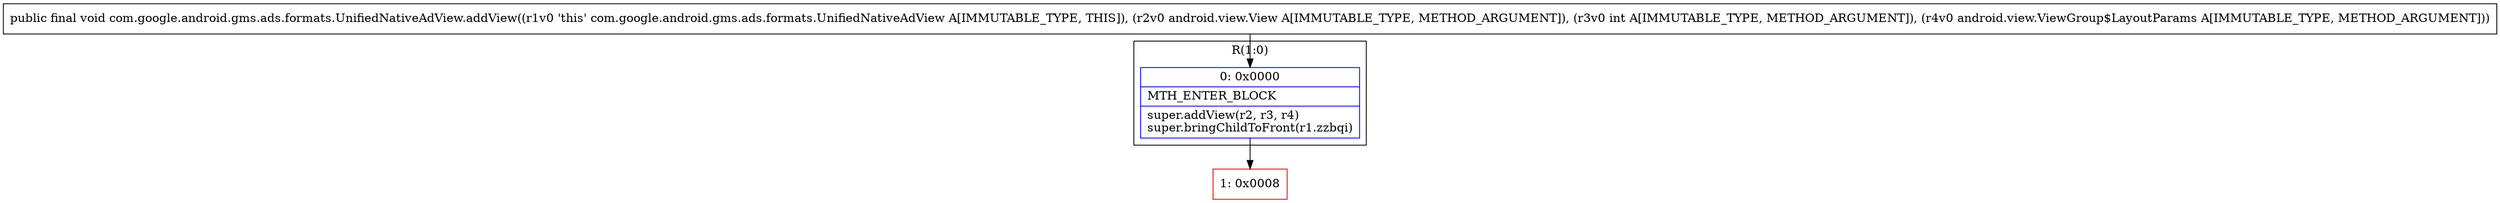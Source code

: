 digraph "CFG forcom.google.android.gms.ads.formats.UnifiedNativeAdView.addView(Landroid\/view\/View;ILandroid\/view\/ViewGroup$LayoutParams;)V" {
subgraph cluster_Region_913637780 {
label = "R(1:0)";
node [shape=record,color=blue];
Node_0 [shape=record,label="{0\:\ 0x0000|MTH_ENTER_BLOCK\l|super.addView(r2, r3, r4)\lsuper.bringChildToFront(r1.zzbqi)\l}"];
}
Node_1 [shape=record,color=red,label="{1\:\ 0x0008}"];
MethodNode[shape=record,label="{public final void com.google.android.gms.ads.formats.UnifiedNativeAdView.addView((r1v0 'this' com.google.android.gms.ads.formats.UnifiedNativeAdView A[IMMUTABLE_TYPE, THIS]), (r2v0 android.view.View A[IMMUTABLE_TYPE, METHOD_ARGUMENT]), (r3v0 int A[IMMUTABLE_TYPE, METHOD_ARGUMENT]), (r4v0 android.view.ViewGroup$LayoutParams A[IMMUTABLE_TYPE, METHOD_ARGUMENT])) }"];
MethodNode -> Node_0;
Node_0 -> Node_1;
}

